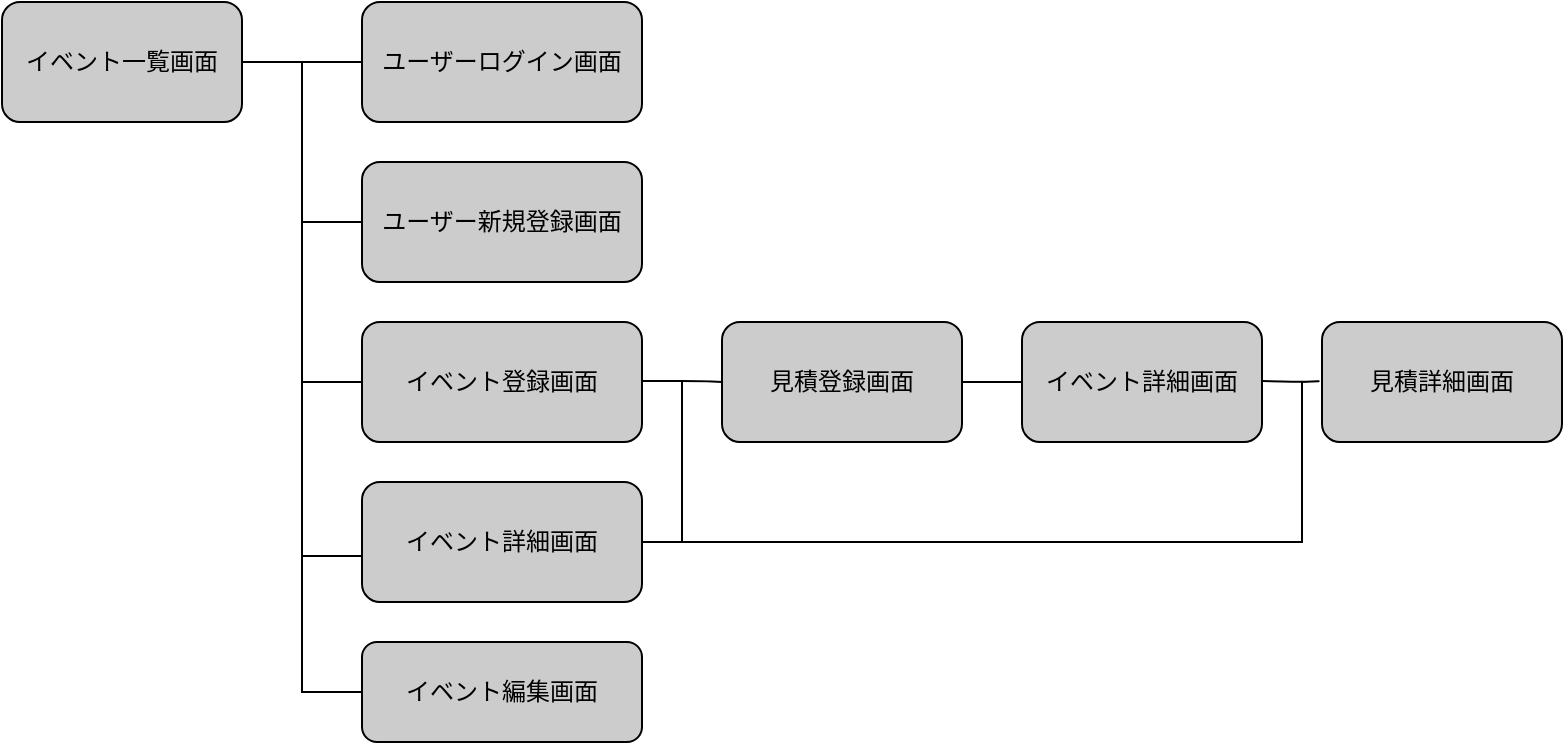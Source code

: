 <mxfile>
    <diagram id="NSKuPHdOwgW42cuqrcN5" name="ページ1">
        <mxGraphModel dx="1596" dy="667" grid="0" gridSize="10" guides="1" tooltips="1" connect="1" arrows="1" fold="1" page="1" pageScale="1" pageWidth="827" pageHeight="1169" background="#ffffff" math="0" shadow="0">
            <root>
                <mxCell id="0"/>
                <mxCell id="1" parent="0"/>
                <mxCell id="248" value="イベント一覧画面" style="rounded=1;whiteSpace=wrap;html=1;fillStyle=auto;gradientColor=none;fillColor=#CCCCCC;gradientDirection=north;fontColor=#000000;" parent="1" vertex="1">
                    <mxGeometry x="-820" y="110" width="120" height="60" as="geometry"/>
                </mxCell>
                <mxCell id="249" value="ユーザーログイン画面" style="rounded=1;whiteSpace=wrap;html=1;fillStyle=auto;gradientColor=none;fillColor=#CCCCCC;gradientDirection=north;fontColor=#000000;" parent="1" vertex="1">
                    <mxGeometry x="-640" y="110" width="140" height="60" as="geometry"/>
                </mxCell>
                <mxCell id="250" value="ユーザー新規登録画面" style="rounded=1;whiteSpace=wrap;html=1;fillStyle=auto;gradientColor=none;fillColor=#CCCCCC;gradientDirection=north;fontColor=#000000;" parent="1" vertex="1">
                    <mxGeometry x="-640" y="190" width="140" height="60" as="geometry"/>
                </mxCell>
                <mxCell id="251" value="イベント登録画面" style="rounded=1;whiteSpace=wrap;html=1;fillStyle=auto;gradientColor=none;fillColor=#CCCCCC;gradientDirection=north;fontColor=#000000;" parent="1" vertex="1">
                    <mxGeometry x="-640" y="270" width="140" height="60" as="geometry"/>
                </mxCell>
                <mxCell id="252" value="イベント詳細画面" style="rounded=1;whiteSpace=wrap;html=1;fillStyle=auto;gradientColor=none;fillColor=#CCCCCC;gradientDirection=north;fontColor=#000000;" parent="1" vertex="1">
                    <mxGeometry x="-640" y="350" width="140" height="60" as="geometry"/>
                </mxCell>
                <mxCell id="256" value="" style="endArrow=none;html=1;entryX=0;entryY=0.5;entryDx=0;entryDy=0;fontColor=#050505;strokeColor=#000000;" parent="1" target="249" edge="1">
                    <mxGeometry width="50" height="50" relative="1" as="geometry">
                        <mxPoint x="-700" y="140" as="sourcePoint"/>
                        <mxPoint x="-650" y="90" as="targetPoint"/>
                        <Array as="points">
                            <mxPoint x="-680" y="140"/>
                            <mxPoint x="-660" y="140"/>
                        </Array>
                    </mxGeometry>
                </mxCell>
                <mxCell id="257" value="" style="endArrow=none;html=1;entryX=0;entryY=0.5;entryDx=0;entryDy=0;fontColor=#050505;strokeColor=#000000;rounded=0;" parent="1" target="250" edge="1">
                    <mxGeometry width="50" height="50" relative="1" as="geometry">
                        <mxPoint x="-670" y="140" as="sourcePoint"/>
                        <mxPoint x="-670" y="210" as="targetPoint"/>
                        <Array as="points">
                            <mxPoint x="-670" y="220"/>
                        </Array>
                    </mxGeometry>
                </mxCell>
                <mxCell id="258" value="" style="endArrow=none;html=1;entryX=0;entryY=0.5;entryDx=0;entryDy=0;fontColor=#050505;strokeColor=#000000;rounded=0;" parent="1" target="251" edge="1">
                    <mxGeometry width="50" height="50" relative="1" as="geometry">
                        <mxPoint x="-670" y="140" as="sourcePoint"/>
                        <mxPoint x="-620" y="160" as="targetPoint"/>
                        <Array as="points">
                            <mxPoint x="-670" y="300"/>
                        </Array>
                    </mxGeometry>
                </mxCell>
                <mxCell id="259" value="" style="endArrow=none;html=1;fontColor=#050505;strokeColor=#000000;rounded=0;" parent="1" edge="1">
                    <mxGeometry width="50" height="50" relative="1" as="geometry">
                        <mxPoint x="-670" y="140" as="sourcePoint"/>
                        <mxPoint x="-640" y="387" as="targetPoint"/>
                        <Array as="points">
                            <mxPoint x="-670" y="387"/>
                        </Array>
                    </mxGeometry>
                </mxCell>
                <mxCell id="260" value="" style="endArrow=none;html=1;exitX=1;exitY=0.5;exitDx=0;exitDy=0;fontColor=#050505;strokeColor=#000000;rounded=0;" parent="1" source="252" edge="1">
                    <mxGeometry width="50" height="50" relative="1" as="geometry">
                        <mxPoint x="-500" y="379.5" as="sourcePoint"/>
                        <mxPoint x="-480" y="300" as="targetPoint"/>
                        <Array as="points">
                            <mxPoint x="-480" y="380"/>
                        </Array>
                    </mxGeometry>
                </mxCell>
                <mxCell id="262" value="" style="endArrow=none;html=1;exitX=1;exitY=0.5;exitDx=0;exitDy=0;fontColor=#050505;strokeColor=#000000;" edge="1" parent="1">
                    <mxGeometry width="50" height="50" relative="1" as="geometry">
                        <mxPoint x="-500" y="299.5" as="sourcePoint"/>
                        <mxPoint x="-460" y="300" as="targetPoint"/>
                        <Array as="points">
                            <mxPoint x="-470" y="299.5"/>
                        </Array>
                    </mxGeometry>
                </mxCell>
                <mxCell id="263" value="見積登録画面" style="rounded=1;whiteSpace=wrap;html=1;fillStyle=auto;gradientColor=none;fillColor=#CCCCCC;gradientDirection=north;fontColor=#000000;" vertex="1" parent="1">
                    <mxGeometry x="-460" y="270" width="120" height="60" as="geometry"/>
                </mxCell>
                <mxCell id="264" value="イベント詳細画面" style="rounded=1;whiteSpace=wrap;html=1;fillStyle=auto;gradientColor=none;fillColor=#CCCCCC;gradientDirection=north;fontColor=#000000;" vertex="1" parent="1">
                    <mxGeometry x="-310" y="270" width="120" height="60" as="geometry"/>
                </mxCell>
                <mxCell id="267" value="" style="endArrow=none;html=1;exitX=1;exitY=0.5;exitDx=0;exitDy=0;entryX=0;entryY=0.5;entryDx=0;entryDy=0;fontColor=#050505;strokeColor=#000000;" edge="1" parent="1" source="263" target="264">
                    <mxGeometry width="50" height="50" relative="1" as="geometry">
                        <mxPoint x="-320" y="299.5" as="sourcePoint"/>
                        <mxPoint x="-290" y="300" as="targetPoint"/>
                        <Array as="points"/>
                    </mxGeometry>
                </mxCell>
                <mxCell id="269" value="イベント編集画面" style="rounded=1;whiteSpace=wrap;html=1;fillStyle=auto;gradientColor=none;fillColor=#CCCCCC;gradientDirection=north;fontColor=#000000;" vertex="1" parent="1">
                    <mxGeometry x="-640" y="430" width="140" height="50" as="geometry"/>
                </mxCell>
                <mxCell id="270" value="" style="endArrow=none;html=1;entryX=0;entryY=0.5;entryDx=0;entryDy=0;fontColor=#050505;strokeColor=#000000;rounded=0;" edge="1" parent="1" target="269">
                    <mxGeometry width="50" height="50" relative="1" as="geometry">
                        <mxPoint x="-670" y="208" as="sourcePoint"/>
                        <mxPoint x="-642.94" y="455.02" as="targetPoint"/>
                        <Array as="points">
                            <mxPoint x="-670" y="455"/>
                        </Array>
                    </mxGeometry>
                </mxCell>
                <mxCell id="273" value="見積詳細画面" style="rounded=1;whiteSpace=wrap;html=1;fillStyle=auto;gradientColor=none;fillColor=#CCCCCC;gradientDirection=north;fontColor=#000000;" vertex="1" parent="1">
                    <mxGeometry x="-160" y="270" width="120" height="60" as="geometry"/>
                </mxCell>
                <mxCell id="277" value="" style="endArrow=none;html=1;exitX=1;exitY=0.5;exitDx=0;exitDy=0;fontColor=#050505;strokeColor=#000000;" edge="1" parent="1">
                    <mxGeometry width="50" height="50" relative="1" as="geometry">
                        <mxPoint x="-190" y="299.5" as="sourcePoint"/>
                        <mxPoint x="-170" y="300" as="targetPoint"/>
                        <Array as="points">
                            <mxPoint x="-170" y="300"/>
                            <mxPoint x="-160" y="299.5"/>
                        </Array>
                    </mxGeometry>
                </mxCell>
                <mxCell id="281" value="" style="endArrow=none;html=1;exitX=1;exitY=0.5;exitDx=0;exitDy=0;fontColor=#000000;strokeColor=#000000;rounded=0;" edge="1" parent="1" source="252">
                    <mxGeometry width="50" height="50" relative="1" as="geometry">
                        <mxPoint x="-490" y="390" as="sourcePoint"/>
                        <mxPoint x="-170" y="300" as="targetPoint"/>
                        <Array as="points">
                            <mxPoint x="-170" y="380"/>
                        </Array>
                    </mxGeometry>
                </mxCell>
            </root>
        </mxGraphModel>
    </diagram>
</mxfile>